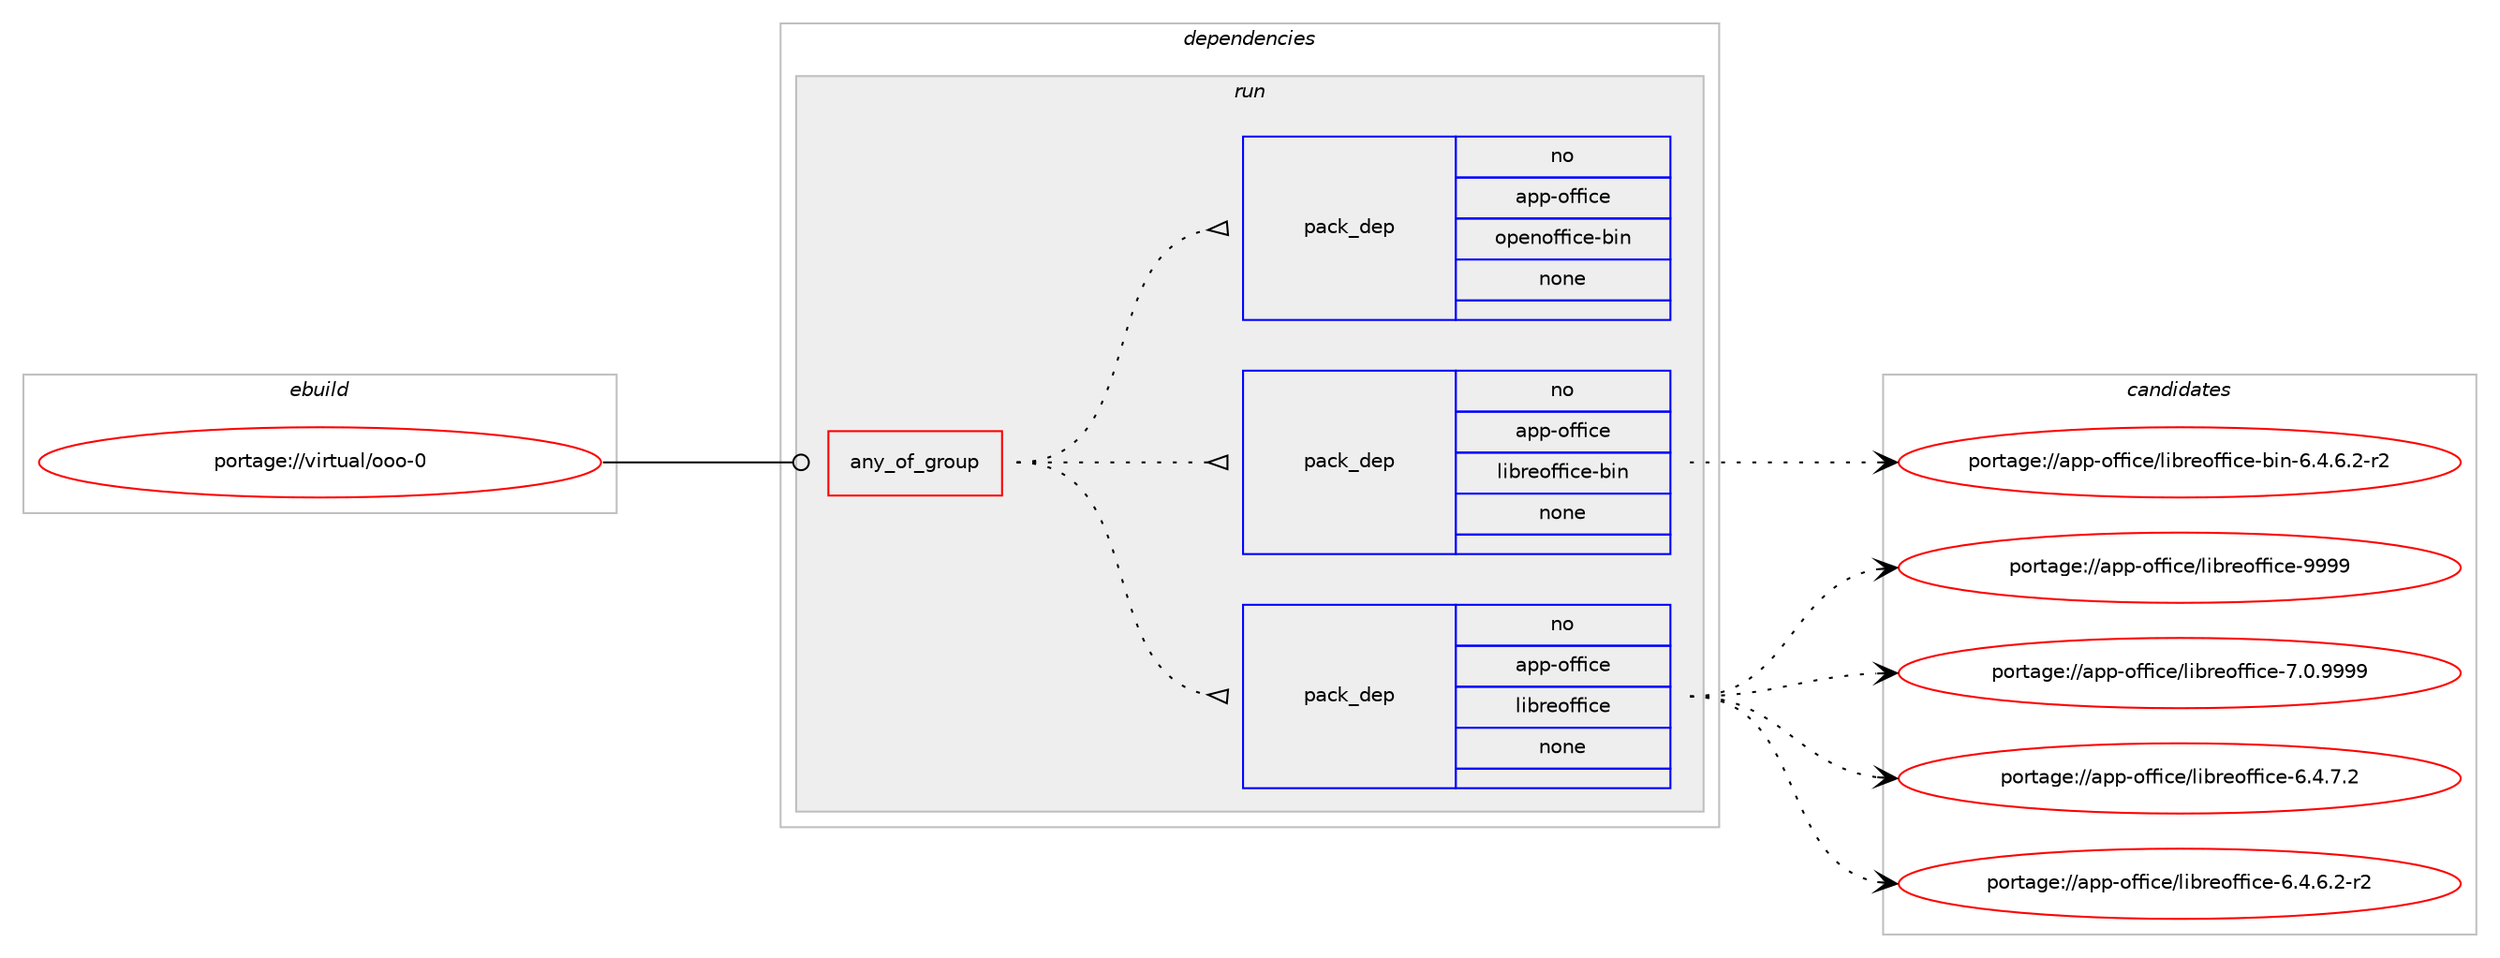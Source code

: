 digraph prolog {

# *************
# Graph options
# *************

newrank=true;
concentrate=true;
compound=true;
graph [rankdir=LR,fontname=Helvetica,fontsize=10,ranksep=1.5];#, ranksep=2.5, nodesep=0.2];
edge  [arrowhead=vee];
node  [fontname=Helvetica,fontsize=10];

# **********
# The ebuild
# **********

subgraph cluster_leftcol {
color=gray;
rank=same;
label=<<i>ebuild</i>>;
id [label="portage://virtual/ooo-0", color=red, width=4, href="../virtual/ooo-0.svg"];
}

# ****************
# The dependencies
# ****************

subgraph cluster_midcol {
color=gray;
label=<<i>dependencies</i>>;
subgraph cluster_compile {
fillcolor="#eeeeee";
style=filled;
label=<<i>compile</i>>;
}
subgraph cluster_compileandrun {
fillcolor="#eeeeee";
style=filled;
label=<<i>compile and run</i>>;
}
subgraph cluster_run {
fillcolor="#eeeeee";
style=filled;
label=<<i>run</i>>;
subgraph any22 {
dependency1444 [label=<<TABLE BORDER="0" CELLBORDER="1" CELLSPACING="0" CELLPADDING="4"><TR><TD CELLPADDING="10">any_of_group</TD></TR></TABLE>>, shape=none, color=red];subgraph pack1295 {
dependency1445 [label=<<TABLE BORDER="0" CELLBORDER="1" CELLSPACING="0" CELLPADDING="4" WIDTH="220"><TR><TD ROWSPAN="6" CELLPADDING="30">pack_dep</TD></TR><TR><TD WIDTH="110">no</TD></TR><TR><TD>app-office</TD></TR><TR><TD>libreoffice</TD></TR><TR><TD>none</TD></TR><TR><TD></TD></TR></TABLE>>, shape=none, color=blue];
}
dependency1444:e -> dependency1445:w [weight=20,style="dotted",arrowhead="oinv"];
subgraph pack1296 {
dependency1446 [label=<<TABLE BORDER="0" CELLBORDER="1" CELLSPACING="0" CELLPADDING="4" WIDTH="220"><TR><TD ROWSPAN="6" CELLPADDING="30">pack_dep</TD></TR><TR><TD WIDTH="110">no</TD></TR><TR><TD>app-office</TD></TR><TR><TD>libreoffice-bin</TD></TR><TR><TD>none</TD></TR><TR><TD></TD></TR></TABLE>>, shape=none, color=blue];
}
dependency1444:e -> dependency1446:w [weight=20,style="dotted",arrowhead="oinv"];
subgraph pack1297 {
dependency1447 [label=<<TABLE BORDER="0" CELLBORDER="1" CELLSPACING="0" CELLPADDING="4" WIDTH="220"><TR><TD ROWSPAN="6" CELLPADDING="30">pack_dep</TD></TR><TR><TD WIDTH="110">no</TD></TR><TR><TD>app-office</TD></TR><TR><TD>openoffice-bin</TD></TR><TR><TD>none</TD></TR><TR><TD></TD></TR></TABLE>>, shape=none, color=blue];
}
dependency1444:e -> dependency1447:w [weight=20,style="dotted",arrowhead="oinv"];
}
id:e -> dependency1444:w [weight=20,style="solid",arrowhead="odot"];
}
}

# **************
# The candidates
# **************

subgraph cluster_choices {
rank=same;
color=gray;
label=<<i>candidates</i>>;

subgraph choice1295 {
color=black;
nodesep=1;
choice9711211245111102102105991014710810598114101111102102105991014557575757 [label="portage://app-office/libreoffice-9999", color=red, width=4,href="../app-office/libreoffice-9999.svg"];
choice971121124511110210210599101471081059811410111110210210599101455546484657575757 [label="portage://app-office/libreoffice-7.0.9999", color=red, width=4,href="../app-office/libreoffice-7.0.9999.svg"];
choice9711211245111102102105991014710810598114101111102102105991014554465246554650 [label="portage://app-office/libreoffice-6.4.7.2", color=red, width=4,href="../app-office/libreoffice-6.4.7.2.svg"];
choice97112112451111021021059910147108105981141011111021021059910145544652465446504511450 [label="portage://app-office/libreoffice-6.4.6.2-r2", color=red, width=4,href="../app-office/libreoffice-6.4.6.2-r2.svg"];
dependency1445:e -> choice9711211245111102102105991014710810598114101111102102105991014557575757:w [style=dotted,weight="100"];
dependency1445:e -> choice971121124511110210210599101471081059811410111110210210599101455546484657575757:w [style=dotted,weight="100"];
dependency1445:e -> choice9711211245111102102105991014710810598114101111102102105991014554465246554650:w [style=dotted,weight="100"];
dependency1445:e -> choice97112112451111021021059910147108105981141011111021021059910145544652465446504511450:w [style=dotted,weight="100"];
}
subgraph choice1296 {
color=black;
nodesep=1;
choice971121124511110210210599101471081059811410111110210210599101459810511045544652465446504511450 [label="portage://app-office/libreoffice-bin-6.4.6.2-r2", color=red, width=4,href="../app-office/libreoffice-bin-6.4.6.2-r2.svg"];
dependency1446:e -> choice971121124511110210210599101471081059811410111110210210599101459810511045544652465446504511450:w [style=dotted,weight="100"];
}
subgraph choice1297 {
color=black;
nodesep=1;
}
}

}
